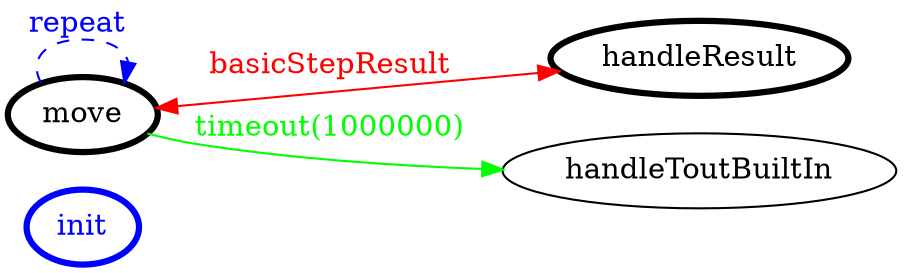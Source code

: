 /*
*
* A GraphViz DOT FSM description 
* Please use a GraphViz visualizer (like http://www.webgraphviz.com)
*  
*/

digraph finite_state_machine {
	rankdir=LR
	size="8,5"
	
	init [ color = red ][ fontcolor = red ][ penwidth = 3 ]
	move [ color = black ][ fontcolor = black ][ penwidth = 3 ]
	handleResult [ color = black ][ fontcolor = black ][ penwidth = 3 ]
	init [ color = blue ][ fontcolor = blue ][ penwidth = 3 ]
	
	move -> move [ label = "repeat "][ style = dashed ][ color = blue ][ fontcolor = blue ]
	move -> handleResult [ label = "basicStepResult" ][ color = red ][ fontcolor = red ][ dir = both ]
	move -> handleToutBuiltIn [ label = "timeout(1000000)" ][ color = green ][ fontcolor = green ]
}
